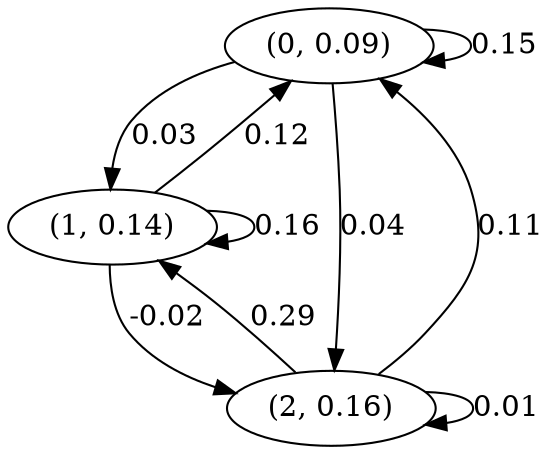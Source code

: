 digraph {
    0 [ label = "(0, 0.09)" ]
    1 [ label = "(1, 0.14)" ]
    2 [ label = "(2, 0.16)" ]
    0 -> 0 [ label = "0.15" ]
    1 -> 1 [ label = "0.16" ]
    2 -> 2 [ label = "0.01" ]
    1 -> 0 [ label = "0.12" ]
    2 -> 0 [ label = "0.11" ]
    0 -> 1 [ label = "0.03" ]
    2 -> 1 [ label = "0.29" ]
    0 -> 2 [ label = "0.04" ]
    1 -> 2 [ label = "-0.02" ]
}

